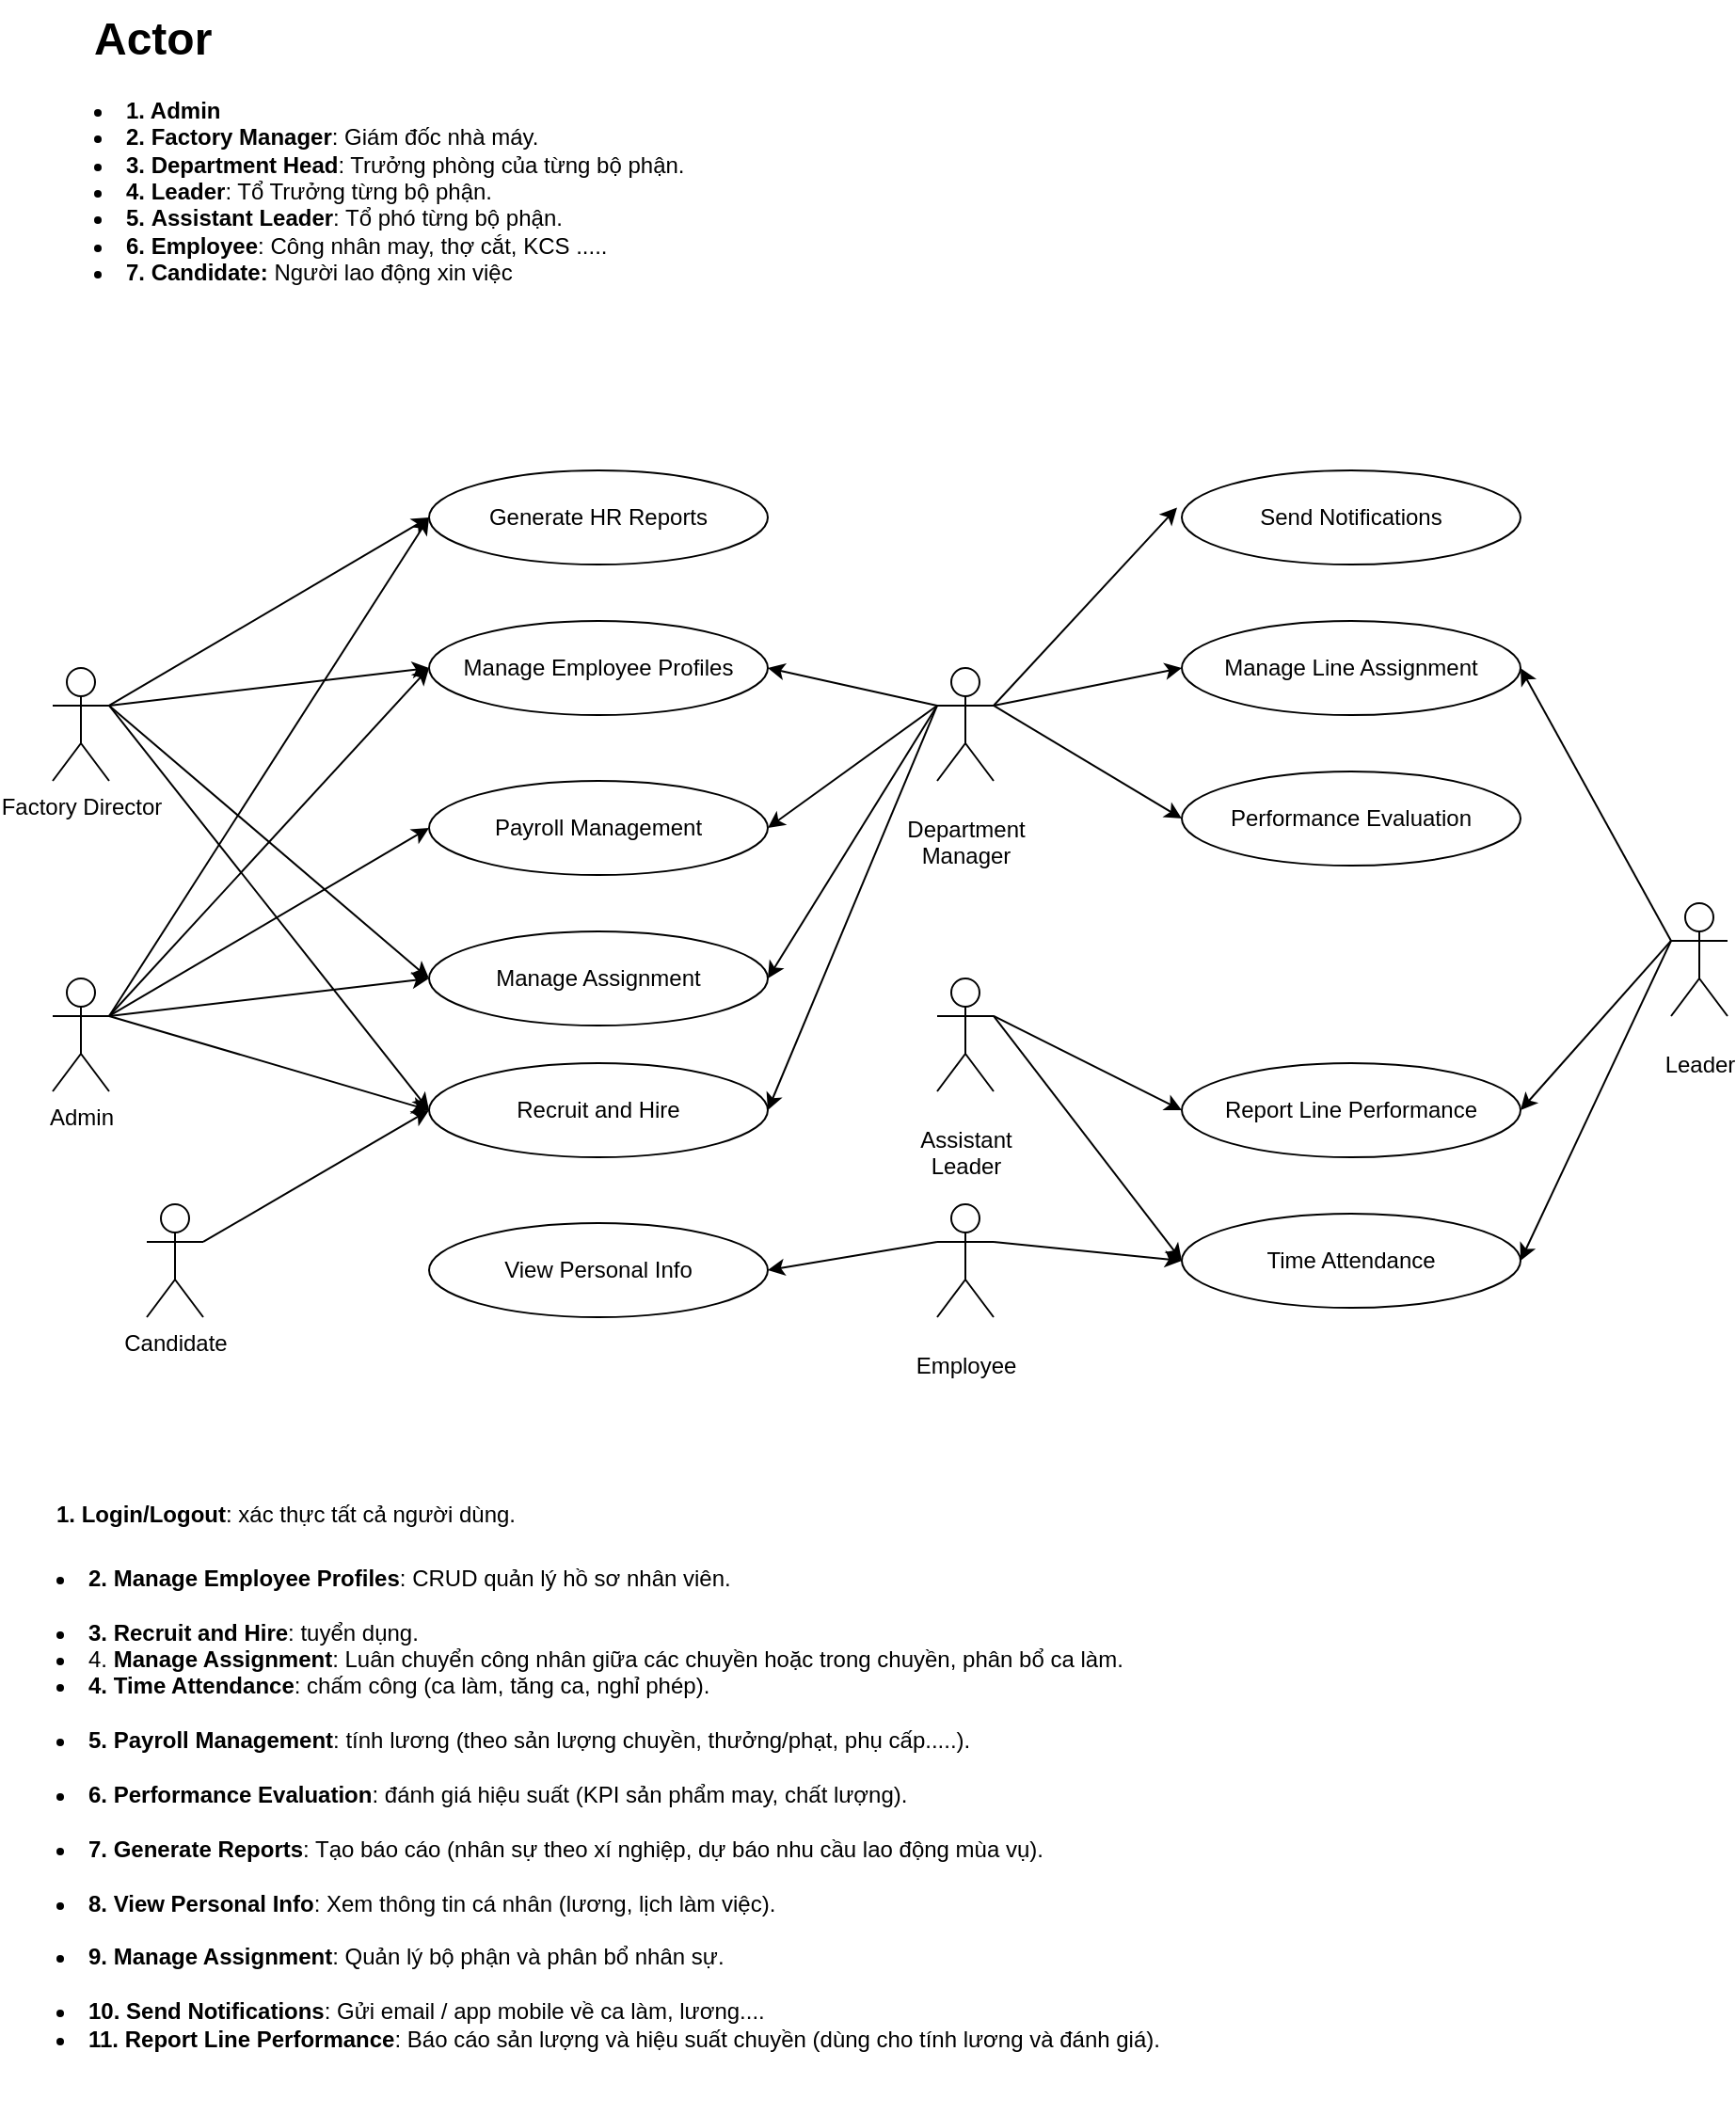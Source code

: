 <mxfile version="28.2.5" pages="2">
  <diagram name="UC1" id="Qdr_kwHjScFgfIdC0VMU">
    <mxGraphModel dx="1773" dy="530" grid="1" gridSize="10" guides="1" tooltips="1" connect="1" arrows="1" fold="1" page="1" pageScale="1" pageWidth="827" pageHeight="1169" math="0" shadow="0">
      <root>
        <mxCell id="0" />
        <mxCell id="1" parent="0" />
        <mxCell id="uj-CHMlZpiFNWq1PhYLO-1" value="Admin" style="shape=umlActor;verticalLabelPosition=bottom;verticalAlign=top;html=1;outlineConnect=0;" parent="1" vertex="1">
          <mxGeometry y="540" width="30" height="60" as="geometry" />
        </mxCell>
        <mxCell id="uj-CHMlZpiFNWq1PhYLO-3" value="&lt;p style=&quot;white-space-collapse: preserve;&quot; dir=&quot;auto&quot;&gt;Recruit and Hire&lt;/p&gt;" style="ellipse;whiteSpace=wrap;html=1;" parent="1" vertex="1">
          <mxGeometry x="200" y="585" width="180" height="50" as="geometry" />
        </mxCell>
        <mxCell id="uj-CHMlZpiFNWq1PhYLO-4" value="&lt;p style=&quot;white-space-collapse: preserve;&quot; dir=&quot;auto&quot;&gt;Manage Employee Profiles&lt;/p&gt;" style="ellipse;whiteSpace=wrap;html=1;" parent="1" vertex="1">
          <mxGeometry x="200" y="350" width="180" height="50" as="geometry" />
        </mxCell>
        <mxCell id="uj-CHMlZpiFNWq1PhYLO-5" value="&lt;p style=&quot;white-space-collapse: preserve;&quot; dir=&quot;auto&quot;&gt;Generate HR Reports&lt;/p&gt;" style="ellipse;whiteSpace=wrap;html=1;" parent="1" vertex="1">
          <mxGeometry x="200" y="270" width="180" height="50" as="geometry" />
        </mxCell>
        <mxCell id="uj-CHMlZpiFNWq1PhYLO-6" value="&lt;p style=&quot;white-space-collapse: preserve;&quot; dir=&quot;auto&quot;&gt;Payroll Management&lt;/p&gt;" style="ellipse;whiteSpace=wrap;html=1;" parent="1" vertex="1">
          <mxGeometry x="200" y="435" width="180" height="50" as="geometry" />
        </mxCell>
        <mxCell id="uj-CHMlZpiFNWq1PhYLO-7" value="" style="endArrow=classic;html=1;rounded=0;entryX=0;entryY=0.5;entryDx=0;entryDy=0;exitX=1;exitY=0.333;exitDx=0;exitDy=0;exitPerimeter=0;" parent="1" source="uj-CHMlZpiFNWq1PhYLO-1" target="uj-CHMlZpiFNWq1PhYLO-4" edge="1">
          <mxGeometry width="50" height="50" relative="1" as="geometry">
            <mxPoint x="60" y="480" as="sourcePoint" />
            <mxPoint x="110" y="430" as="targetPoint" />
          </mxGeometry>
        </mxCell>
        <mxCell id="uj-CHMlZpiFNWq1PhYLO-9" value="" style="endArrow=classic;html=1;rounded=0;entryX=0;entryY=0.5;entryDx=0;entryDy=0;exitX=1;exitY=0.333;exitDx=0;exitDy=0;exitPerimeter=0;" parent="1" source="uj-CHMlZpiFNWq1PhYLO-1" target="uj-CHMlZpiFNWq1PhYLO-3" edge="1">
          <mxGeometry width="50" height="50" relative="1" as="geometry">
            <mxPoint x="70" y="490" as="sourcePoint" />
            <mxPoint x="120" y="440" as="targetPoint" />
          </mxGeometry>
        </mxCell>
        <mxCell id="uj-CHMlZpiFNWq1PhYLO-11" value="" style="endArrow=classic;html=1;rounded=0;exitX=1;exitY=0.333;exitDx=0;exitDy=0;exitPerimeter=0;entryX=0;entryY=0.5;entryDx=0;entryDy=0;" parent="1" source="uj-CHMlZpiFNWq1PhYLO-1" target="uj-CHMlZpiFNWq1PhYLO-5" edge="1">
          <mxGeometry width="50" height="50" relative="1" as="geometry">
            <mxPoint x="350" y="630" as="sourcePoint" />
            <mxPoint x="400" y="580" as="targetPoint" />
          </mxGeometry>
        </mxCell>
        <mxCell id="uj-CHMlZpiFNWq1PhYLO-12" value="" style="endArrow=classic;html=1;rounded=0;exitX=1;exitY=0.333;exitDx=0;exitDy=0;exitPerimeter=0;entryX=0;entryY=0.5;entryDx=0;entryDy=0;" parent="1" source="uj-CHMlZpiFNWq1PhYLO-1" target="uj-CHMlZpiFNWq1PhYLO-6" edge="1">
          <mxGeometry width="50" height="50" relative="1" as="geometry">
            <mxPoint x="350" y="630" as="sourcePoint" />
            <mxPoint x="400" y="580" as="targetPoint" />
          </mxGeometry>
        </mxCell>
        <mxCell id="uj-CHMlZpiFNWq1PhYLO-13" value="Factory Director" style="shape=umlActor;verticalLabelPosition=bottom;verticalAlign=top;html=1;outlineConnect=0;" parent="1" vertex="1">
          <mxGeometry y="375" width="30" height="60" as="geometry" />
        </mxCell>
        <mxCell id="uj-CHMlZpiFNWq1PhYLO-14" value="" style="endArrow=classic;html=1;rounded=0;exitX=1;exitY=0.333;exitDx=0;exitDy=0;exitPerimeter=0;entryX=0;entryY=0.5;entryDx=0;entryDy=0;" parent="1" source="uj-CHMlZpiFNWq1PhYLO-13" target="uj-CHMlZpiFNWq1PhYLO-4" edge="1">
          <mxGeometry width="50" height="50" relative="1" as="geometry">
            <mxPoint x="490" y="510" as="sourcePoint" />
            <mxPoint x="540" y="460" as="targetPoint" />
          </mxGeometry>
        </mxCell>
        <mxCell id="uj-CHMlZpiFNWq1PhYLO-15" value="" style="endArrow=classic;html=1;rounded=0;exitX=1;exitY=0.333;exitDx=0;exitDy=0;exitPerimeter=0;entryX=0;entryY=0.5;entryDx=0;entryDy=0;" parent="1" source="uj-CHMlZpiFNWq1PhYLO-13" target="uj-CHMlZpiFNWq1PhYLO-3" edge="1">
          <mxGeometry width="50" height="50" relative="1" as="geometry">
            <mxPoint x="490" y="510" as="sourcePoint" />
            <mxPoint x="540" y="460" as="targetPoint" />
          </mxGeometry>
        </mxCell>
        <mxCell id="uj-CHMlZpiFNWq1PhYLO-16" value="" style="endArrow=classic;html=1;rounded=0;exitX=1;exitY=0.333;exitDx=0;exitDy=0;exitPerimeter=0;entryX=0;entryY=0.5;entryDx=0;entryDy=0;" parent="1" source="uj-CHMlZpiFNWq1PhYLO-13" target="uj-CHMlZpiFNWq1PhYLO-5" edge="1">
          <mxGeometry width="50" height="50" relative="1" as="geometry">
            <mxPoint x="490" y="510" as="sourcePoint" />
            <mxPoint x="540" y="460" as="targetPoint" />
          </mxGeometry>
        </mxCell>
        <mxCell id="uj-CHMlZpiFNWq1PhYLO-24" value="" style="endArrow=classic;html=1;rounded=0;exitX=1;exitY=0.333;exitDx=0;exitDy=0;exitPerimeter=0;entryX=0;entryY=0.5;entryDx=0;entryDy=0;" parent="1" source="uj-CHMlZpiFNWq1PhYLO-41" target="uj-CHMlZpiFNWq1PhYLO-3" edge="1">
          <mxGeometry width="50" height="50" relative="1" as="geometry">
            <mxPoint x="580" y="350" as="sourcePoint" />
            <mxPoint x="560" y="500" as="targetPoint" />
          </mxGeometry>
        </mxCell>
        <mxCell id="uj-CHMlZpiFNWq1PhYLO-28" value="&lt;p style=&quot;white-space-collapse: preserve;&quot; dir=&quot;auto&quot;&gt;View Personal Info&lt;/p&gt;" style="ellipse;whiteSpace=wrap;html=1;" parent="1" vertex="1">
          <mxGeometry x="200" y="670" width="180" height="50" as="geometry" />
        </mxCell>
        <mxCell id="uj-CHMlZpiFNWq1PhYLO-29" value="&lt;p style=&quot;white-space: pre-wrap;&quot; dir=&quot;auto&quot;&gt;Department Manager&lt;/p&gt;" style="shape=umlActor;verticalLabelPosition=bottom;verticalAlign=top;html=1;outlineConnect=0;" parent="1" vertex="1">
          <mxGeometry x="470" y="375" width="30" height="60" as="geometry" />
        </mxCell>
        <mxCell id="uj-CHMlZpiFNWq1PhYLO-40" value="&lt;p style=&quot;white-space-collapse: preserve;&quot; dir=&quot;auto&quot;&gt;Performance Evaluation&lt;/p&gt;" style="ellipse;whiteSpace=wrap;html=1;" parent="1" vertex="1">
          <mxGeometry x="600" y="430" width="180" height="50" as="geometry" />
        </mxCell>
        <mxCell id="uj-CHMlZpiFNWq1PhYLO-41" value="Candidate" style="shape=umlActor;verticalLabelPosition=bottom;verticalAlign=top;html=1;outlineConnect=0;" parent="1" vertex="1">
          <mxGeometry x="50" y="660" width="30" height="60" as="geometry" />
        </mxCell>
        <mxCell id="uj-CHMlZpiFNWq1PhYLO-48" value="&lt;p style=&quot;white-space-collapse: preserve;&quot; dir=&quot;auto&quot;&gt;Send Notifications&lt;/p&gt;" style="ellipse;whiteSpace=wrap;html=1;" parent="1" vertex="1">
          <mxGeometry x="600" y="270" width="180" height="50" as="geometry" />
        </mxCell>
        <mxCell id="uj-CHMlZpiFNWq1PhYLO-52" value="&lt;h1 style=&quot;margin-top: 0px;&quot;&gt;&lt;strong style=&quot;background-color: transparent; color: light-dark(rgb(0, 0, 0), rgb(255, 255, 255)); font-size: 12px;&quot;&gt;1. Login/Logout&lt;/strong&gt;&lt;span style=&quot;background-color: transparent; color: light-dark(rgb(0, 0, 0), rgb(255, 255, 255)); font-size: 12px; font-weight: normal;&quot;&gt;: xác thực tất cả người dùng.&lt;/span&gt;&lt;/h1&gt;&lt;div&gt;&lt;li&gt;&lt;strong&gt;2. Manage Employee Profiles&lt;/strong&gt;: CRUD quản lý hồ sơ nhân viên.&lt;/li&gt;&lt;br&gt;&lt;li&gt;&lt;strong&gt;3. Recruit and Hire&lt;/strong&gt;: tuyển dụng.&lt;/li&gt;&lt;li&gt;4. &lt;b&gt;Manage Assignment&lt;/b&gt;: Luân chuyển công nhân giữa các chuyền hoặc trong chuyền, phân bổ ca làm.&lt;/li&gt;&lt;li&gt;&lt;strong&gt;4. Time Attendance&lt;/strong&gt;: chấm công (ca làm, tăng ca, nghỉ phép).&lt;/li&gt;&lt;br&gt;&lt;li&gt;&lt;strong&gt;5. Payroll Management&lt;/strong&gt;: tính lương (theo sản lượng chuyền, thưởng/phạt, phụ cấp.....).&lt;/li&gt;&lt;br&gt;&lt;li&gt;&lt;strong&gt;6. Performance Evaluation&lt;/strong&gt;: đánh giá hiệu suất (KPI sản phẩm may, chất lượng).&lt;/li&gt;&lt;br&gt;&lt;li&gt;&lt;strong&gt;7. Generate Reports&lt;/strong&gt;: Tạo báo cáo (nhân sự theo xí nghiệp, dự báo nhu cầu lao động mùa vụ).&lt;/li&gt;&lt;br&gt;&lt;li&gt;&lt;strong&gt;8. View Personal Info&lt;/strong&gt;: Xem thông tin cá nhân (lương, lịch làm việc).&lt;/li&gt;&lt;br&gt;&lt;li&gt;&lt;strong&gt;9. Manage Assignment&lt;/strong&gt;: Quản lý bộ phận và phân bổ nhân sự.&lt;/li&gt;&lt;br&gt;&lt;li&gt;&lt;strong&gt;10. Send Notifications&lt;/strong&gt;: Gửi email / app mobile về ca làm, lương....&lt;/li&gt;&lt;li&gt;&lt;b&gt;11.&amp;nbsp;&lt;/b&gt;&lt;strong style=&quot;background-color: transparent; color: light-dark(rgb(0, 0, 0), rgb(255, 255, 255));&quot;&gt;Report Line Performance&lt;/strong&gt;&lt;span style=&quot;background-color: transparent; color: light-dark(rgb(0, 0, 0), rgb(255, 255, 255));&quot;&gt;: Báo cáo sản lượng và hiệu suất chuyền (dùng cho tính lương và đánh giá).&lt;/span&gt;&lt;/li&gt;&lt;br/&gt;&lt;br/&gt;&lt;h4 dir=&quot;auto&quot;&gt;&lt;/h4&gt;&lt;/div&gt;" style="text;html=1;whiteSpace=wrap;overflow=hidden;rounded=0;" parent="1" vertex="1">
          <mxGeometry y="800" width="640" height="340" as="geometry" />
        </mxCell>
        <mxCell id="uj-CHMlZpiFNWq1PhYLO-53" value="&lt;h1 style=&quot;margin-top: 0px;&quot;&gt;Actor&lt;/h1&gt;&lt;li&gt;&lt;strong&gt;1. Admin&lt;/strong&gt;&lt;/li&gt;&lt;li&gt;&lt;strong&gt;2. Factory Manager&lt;/strong&gt;: Giám đốc nhà máy.&lt;/li&gt;&lt;li&gt;&lt;strong&gt;3. Department Head&lt;/strong&gt;: Trưởng phòng của từng bộ phận.&lt;/li&gt;&lt;li&gt;&lt;strong&gt;4. Leader&lt;/strong&gt;: Tổ Trưởng từng bộ phận.&lt;/li&gt;&lt;li&gt;&lt;strong&gt;5.&amp;nbsp;&lt;/strong&gt;&lt;b&gt;Assistant Leader&lt;/b&gt;: Tổ phó từng bộ phận.&lt;br&gt;&lt;/li&gt;&lt;li&gt;&lt;strong&gt;6. Employee&lt;/strong&gt;: Công nhân may, thợ cắt, KCS .....&lt;/li&gt;&lt;li&gt;&lt;strong&gt;7. Candidate:&lt;/strong&gt;&amp;nbsp;Người lao động xin việc&lt;/li&gt;&lt;p&gt;&lt;br&gt;&lt;br&gt;&lt;br&gt;&lt;br&gt;&lt;br&gt;&lt;/p&gt;&lt;li&gt;&lt;strong&gt;HR Staff (Nhân Viên Nhân Sự)&lt;/strong&gt;: Hỗ trợ hành chính, chấm công.&lt;/li&gt;" style="text;html=1;whiteSpace=wrap;overflow=hidden;rounded=0;" parent="1" vertex="1">
          <mxGeometry x="20" y="20" width="540" height="180" as="geometry" />
        </mxCell>
        <mxCell id="uj-CHMlZpiFNWq1PhYLO-54" value="&lt;p style=&quot;white-space-collapse: preserve;&quot; dir=&quot;auto&quot;&gt;Manage Assignment&lt;/p&gt;" style="ellipse;whiteSpace=wrap;html=1;" parent="1" vertex="1">
          <mxGeometry x="200" y="515" width="180" height="50" as="geometry" />
        </mxCell>
        <mxCell id="uj-CHMlZpiFNWq1PhYLO-55" value="" style="endArrow=classic;html=1;rounded=0;exitX=1;exitY=0.333;exitDx=0;exitDy=0;exitPerimeter=0;entryX=0;entryY=0.5;entryDx=0;entryDy=0;" parent="1" source="uj-CHMlZpiFNWq1PhYLO-1" target="uj-CHMlZpiFNWq1PhYLO-54" edge="1">
          <mxGeometry width="50" height="50" relative="1" as="geometry">
            <mxPoint x="450" y="660" as="sourcePoint" />
            <mxPoint x="500" y="610" as="targetPoint" />
          </mxGeometry>
        </mxCell>
        <mxCell id="uj-CHMlZpiFNWq1PhYLO-56" value="" style="endArrow=classic;html=1;rounded=0;exitX=1;exitY=0.333;exitDx=0;exitDy=0;exitPerimeter=0;entryX=0;entryY=0.5;entryDx=0;entryDy=0;" parent="1" source="uj-CHMlZpiFNWq1PhYLO-13" target="uj-CHMlZpiFNWq1PhYLO-54" edge="1">
          <mxGeometry width="50" height="50" relative="1" as="geometry">
            <mxPoint x="420" y="560" as="sourcePoint" />
            <mxPoint x="470" y="510" as="targetPoint" />
          </mxGeometry>
        </mxCell>
        <mxCell id="uj-CHMlZpiFNWq1PhYLO-57" value="" style="endArrow=classic;html=1;rounded=0;exitX=0;exitY=0.333;exitDx=0;exitDy=0;exitPerimeter=0;entryX=1;entryY=0.5;entryDx=0;entryDy=0;" parent="1" source="uj-CHMlZpiFNWq1PhYLO-29" target="uj-CHMlZpiFNWq1PhYLO-4" edge="1">
          <mxGeometry width="50" height="50" relative="1" as="geometry">
            <mxPoint x="440" y="580" as="sourcePoint" />
            <mxPoint x="490" y="530" as="targetPoint" />
          </mxGeometry>
        </mxCell>
        <mxCell id="uj-CHMlZpiFNWq1PhYLO-58" value="" style="endArrow=classic;html=1;rounded=0;entryX=1;entryY=0.5;entryDx=0;entryDy=0;exitX=0;exitY=0.333;exitDx=0;exitDy=0;exitPerimeter=0;" parent="1" source="uj-CHMlZpiFNWq1PhYLO-29" target="uj-CHMlZpiFNWq1PhYLO-3" edge="1">
          <mxGeometry width="50" height="50" relative="1" as="geometry">
            <mxPoint x="510" y="450" as="sourcePoint" />
            <mxPoint x="490" y="530" as="targetPoint" />
          </mxGeometry>
        </mxCell>
        <mxCell id="uj-CHMlZpiFNWq1PhYLO-61" value="" style="endArrow=classic;html=1;rounded=0;entryX=1;entryY=0.5;entryDx=0;entryDy=0;exitX=0;exitY=0.333;exitDx=0;exitDy=0;exitPerimeter=0;" parent="1" source="uj-CHMlZpiFNWq1PhYLO-29" target="uj-CHMlZpiFNWq1PhYLO-6" edge="1">
          <mxGeometry width="50" height="50" relative="1" as="geometry">
            <mxPoint x="510" y="450" as="sourcePoint" />
            <mxPoint x="490" y="530" as="targetPoint" />
          </mxGeometry>
        </mxCell>
        <mxCell id="uj-CHMlZpiFNWq1PhYLO-62" value="&lt;p style=&quot;white-space-collapse: preserve;&quot; dir=&quot;auto&quot;&gt;Report Line Performance&lt;/p&gt;" style="ellipse;whiteSpace=wrap;html=1;" parent="1" vertex="1">
          <mxGeometry x="600" y="585" width="180" height="50" as="geometry" />
        </mxCell>
        <mxCell id="uj-CHMlZpiFNWq1PhYLO-65" value="&lt;p style=&quot;white-space: pre-wrap;&quot; dir=&quot;auto&quot;&gt;Leader&lt;/p&gt;" style="shape=umlActor;verticalLabelPosition=bottom;verticalAlign=top;html=1;outlineConnect=0;" parent="1" vertex="1">
          <mxGeometry x="860" y="500" width="30" height="60" as="geometry" />
        </mxCell>
        <mxCell id="uj-CHMlZpiFNWq1PhYLO-66" value="&lt;p style=&quot;white-space: pre-wrap;&quot; dir=&quot;auto&quot;&gt;&lt;span style=&quot;background-color: transparent; color: light-dark(rgb(0, 0, 0), rgb(255, 255, 255));&quot;&gt;Assistant &lt;/span&gt;Leader&lt;/p&gt;" style="shape=umlActor;verticalLabelPosition=bottom;verticalAlign=top;html=1;outlineConnect=0;" parent="1" vertex="1">
          <mxGeometry x="470" y="540" width="30" height="60" as="geometry" />
        </mxCell>
        <mxCell id="uj-CHMlZpiFNWq1PhYLO-69" value="&lt;p style=&quot;white-space-collapse: preserve;&quot; dir=&quot;auto&quot;&gt;Manage Line Assignment&lt;/p&gt;" style="ellipse;whiteSpace=wrap;html=1;" parent="1" vertex="1">
          <mxGeometry x="600" y="350" width="180" height="50" as="geometry" />
        </mxCell>
        <mxCell id="uj-CHMlZpiFNWq1PhYLO-70" value="" style="endArrow=classic;html=1;rounded=0;exitX=0;exitY=0.333;exitDx=0;exitDy=0;exitPerimeter=0;entryX=1;entryY=0.5;entryDx=0;entryDy=0;" parent="1" source="uj-CHMlZpiFNWq1PhYLO-29" target="uj-CHMlZpiFNWq1PhYLO-54" edge="1">
          <mxGeometry width="50" height="50" relative="1" as="geometry">
            <mxPoint x="510" y="620" as="sourcePoint" />
            <mxPoint x="560" y="570" as="targetPoint" />
          </mxGeometry>
        </mxCell>
        <mxCell id="uj-CHMlZpiFNWq1PhYLO-71" value="" style="endArrow=classic;html=1;rounded=0;exitX=0;exitY=0.333;exitDx=0;exitDy=0;exitPerimeter=0;entryX=1;entryY=0.5;entryDx=0;entryDy=0;" parent="1" source="uj-CHMlZpiFNWq1PhYLO-65" target="uj-CHMlZpiFNWq1PhYLO-69" edge="1">
          <mxGeometry width="50" height="50" relative="1" as="geometry">
            <mxPoint x="510" y="620" as="sourcePoint" />
            <mxPoint x="560" y="570" as="targetPoint" />
          </mxGeometry>
        </mxCell>
        <mxCell id="uj-CHMlZpiFNWq1PhYLO-72" value="" style="endArrow=classic;html=1;rounded=0;exitX=1;exitY=0.333;exitDx=0;exitDy=0;exitPerimeter=0;entryX=0;entryY=0.5;entryDx=0;entryDy=0;" parent="1" source="uj-CHMlZpiFNWq1PhYLO-29" target="uj-CHMlZpiFNWq1PhYLO-69" edge="1">
          <mxGeometry width="50" height="50" relative="1" as="geometry">
            <mxPoint x="510" y="620" as="sourcePoint" />
            <mxPoint x="560" y="570" as="targetPoint" />
          </mxGeometry>
        </mxCell>
        <mxCell id="uj-CHMlZpiFNWq1PhYLO-73" value="" style="endArrow=classic;html=1;rounded=0;exitX=0;exitY=0.333;exitDx=0;exitDy=0;exitPerimeter=0;entryX=1;entryY=0.5;entryDx=0;entryDy=0;" parent="1" source="uj-CHMlZpiFNWq1PhYLO-65" target="uj-CHMlZpiFNWq1PhYLO-62" edge="1">
          <mxGeometry width="50" height="50" relative="1" as="geometry">
            <mxPoint x="510" y="620" as="sourcePoint" />
            <mxPoint x="560" y="570" as="targetPoint" />
          </mxGeometry>
        </mxCell>
        <mxCell id="uj-CHMlZpiFNWq1PhYLO-74" value="&lt;p style=&quot;white-space-collapse: preserve;&quot; dir=&quot;auto&quot;&gt;Time Attendance&lt;/p&gt;" style="ellipse;whiteSpace=wrap;html=1;" parent="1" vertex="1">
          <mxGeometry x="600" y="665" width="180" height="50" as="geometry" />
        </mxCell>
        <mxCell id="uj-CHMlZpiFNWq1PhYLO-75" value="" style="endArrow=classic;html=1;rounded=0;entryX=1;entryY=0.5;entryDx=0;entryDy=0;exitX=0;exitY=0.333;exitDx=0;exitDy=0;exitPerimeter=0;" parent="1" source="uj-CHMlZpiFNWq1PhYLO-65" target="uj-CHMlZpiFNWq1PhYLO-74" edge="1">
          <mxGeometry width="50" height="50" relative="1" as="geometry">
            <mxPoint x="540" y="630" as="sourcePoint" />
            <mxPoint x="560" y="660" as="targetPoint" />
          </mxGeometry>
        </mxCell>
        <mxCell id="uj-CHMlZpiFNWq1PhYLO-76" value="" style="endArrow=classic;html=1;rounded=0;exitX=1;exitY=0.333;exitDx=0;exitDy=0;exitPerimeter=0;entryX=0;entryY=0.5;entryDx=0;entryDy=0;" parent="1" source="uj-CHMlZpiFNWq1PhYLO-66" target="uj-CHMlZpiFNWq1PhYLO-74" edge="1">
          <mxGeometry width="50" height="50" relative="1" as="geometry">
            <mxPoint x="540" y="760" as="sourcePoint" />
            <mxPoint x="560" y="660" as="targetPoint" />
          </mxGeometry>
        </mxCell>
        <mxCell id="uj-CHMlZpiFNWq1PhYLO-77" value="" style="endArrow=classic;html=1;rounded=0;exitX=1;exitY=0.333;exitDx=0;exitDy=0;exitPerimeter=0;entryX=0;entryY=0.5;entryDx=0;entryDy=0;" parent="1" source="uj-CHMlZpiFNWq1PhYLO-66" target="uj-CHMlZpiFNWq1PhYLO-62" edge="1">
          <mxGeometry width="50" height="50" relative="1" as="geometry">
            <mxPoint x="630" y="660" as="sourcePoint" />
            <mxPoint x="680" y="610" as="targetPoint" />
          </mxGeometry>
        </mxCell>
        <mxCell id="uj-CHMlZpiFNWq1PhYLO-78" value="" style="endArrow=classic;html=1;rounded=0;exitX=1;exitY=0.333;exitDx=0;exitDy=0;exitPerimeter=0;entryX=-0.014;entryY=0.396;entryDx=0;entryDy=0;entryPerimeter=0;" parent="1" source="uj-CHMlZpiFNWq1PhYLO-29" target="uj-CHMlZpiFNWq1PhYLO-48" edge="1">
          <mxGeometry width="50" height="50" relative="1" as="geometry">
            <mxPoint x="630" y="530" as="sourcePoint" />
            <mxPoint x="680" y="480" as="targetPoint" />
          </mxGeometry>
        </mxCell>
        <mxCell id="uj-CHMlZpiFNWq1PhYLO-79" value="&lt;p style=&quot;white-space: pre-wrap;&quot; dir=&quot;auto&quot;&gt;Employee&lt;/p&gt;" style="shape=umlActor;verticalLabelPosition=bottom;verticalAlign=top;html=1;outlineConnect=0;" parent="1" vertex="1">
          <mxGeometry x="470" y="660" width="30" height="60" as="geometry" />
        </mxCell>
        <mxCell id="uj-CHMlZpiFNWq1PhYLO-80" value="" style="endArrow=classic;html=1;rounded=0;exitX=1;exitY=0.333;exitDx=0;exitDy=0;exitPerimeter=0;entryX=0;entryY=0.5;entryDx=0;entryDy=0;" parent="1" source="uj-CHMlZpiFNWq1PhYLO-79" target="uj-CHMlZpiFNWq1PhYLO-74" edge="1">
          <mxGeometry width="50" height="50" relative="1" as="geometry">
            <mxPoint x="740" y="580" as="sourcePoint" />
            <mxPoint x="790" y="530" as="targetPoint" />
          </mxGeometry>
        </mxCell>
        <mxCell id="uj-CHMlZpiFNWq1PhYLO-81" value="" style="endArrow=classic;html=1;rounded=0;exitX=0;exitY=0.333;exitDx=0;exitDy=0;exitPerimeter=0;entryX=1;entryY=0.5;entryDx=0;entryDy=0;" parent="1" source="uj-CHMlZpiFNWq1PhYLO-79" target="uj-CHMlZpiFNWq1PhYLO-28" edge="1">
          <mxGeometry width="50" height="50" relative="1" as="geometry">
            <mxPoint x="740" y="580" as="sourcePoint" />
            <mxPoint x="790" y="530" as="targetPoint" />
          </mxGeometry>
        </mxCell>
        <mxCell id="uj-CHMlZpiFNWq1PhYLO-84" value="" style="endArrow=classic;html=1;rounded=0;exitX=1;exitY=0.333;exitDx=0;exitDy=0;exitPerimeter=0;entryX=0;entryY=0.5;entryDx=0;entryDy=0;" parent="1" source="uj-CHMlZpiFNWq1PhYLO-29" target="uj-CHMlZpiFNWq1PhYLO-40" edge="1">
          <mxGeometry width="50" height="50" relative="1" as="geometry">
            <mxPoint x="750" y="660" as="sourcePoint" />
            <mxPoint x="800" y="610" as="targetPoint" />
          </mxGeometry>
        </mxCell>
      </root>
    </mxGraphModel>
  </diagram>
  <diagram id="qaz9n3oNpfZRe3ziCwYH" name="UC2">
    <mxGraphModel dx="2178" dy="1926" grid="1" gridSize="10" guides="1" tooltips="1" connect="1" arrows="1" fold="1" page="1" pageScale="1" pageWidth="827" pageHeight="1169" math="0" shadow="0">
      <root>
        <mxCell id="0" />
        <mxCell id="1" parent="0" />
        <mxCell id="sOlVFL8N_paAjGiAzF4n-43" style="edgeStyle=orthogonalEdgeStyle;rounded=0;orthogonalLoop=1;jettySize=auto;html=1;exitX=1;exitY=0.333;exitDx=0;exitDy=0;exitPerimeter=0;entryX=0;entryY=0.5;entryDx=0;entryDy=0;strokeColor=#CC0000;" edge="1" parent="1" source="sOlVFL8N_paAjGiAzF4n-1" target="sOlVFL8N_paAjGiAzF4n-19">
          <mxGeometry relative="1" as="geometry">
            <Array as="points">
              <mxPoint x="-380" y="-510" />
              <mxPoint x="-380" y="-775" />
            </Array>
          </mxGeometry>
        </mxCell>
        <mxCell id="sOlVFL8N_paAjGiAzF4n-44" style="edgeStyle=orthogonalEdgeStyle;rounded=0;orthogonalLoop=1;jettySize=auto;html=1;exitX=1;exitY=0.333;exitDx=0;exitDy=0;exitPerimeter=0;entryX=0;entryY=0.5;entryDx=0;entryDy=0;strokeColor=#CC0000;" edge="1" parent="1" source="sOlVFL8N_paAjGiAzF4n-1" target="sOlVFL8N_paAjGiAzF4n-2">
          <mxGeometry relative="1" as="geometry">
            <Array as="points">
              <mxPoint x="-380" y="-510" />
              <mxPoint x="-380" y="-825" />
            </Array>
          </mxGeometry>
        </mxCell>
        <mxCell id="sOlVFL8N_paAjGiAzF4n-48" style="edgeStyle=orthogonalEdgeStyle;rounded=0;orthogonalLoop=1;jettySize=auto;html=1;exitX=1;exitY=0.333;exitDx=0;exitDy=0;exitPerimeter=0;entryX=0;entryY=0.5;entryDx=0;entryDy=0;strokeColor=#CC0000;" edge="1" parent="1" source="sOlVFL8N_paAjGiAzF4n-1" target="sOlVFL8N_paAjGiAzF4n-45">
          <mxGeometry relative="1" as="geometry">
            <Array as="points">
              <mxPoint x="-380" y="-510" />
              <mxPoint x="-380" y="-355" />
            </Array>
          </mxGeometry>
        </mxCell>
        <mxCell id="sOlVFL8N_paAjGiAzF4n-49" style="edgeStyle=orthogonalEdgeStyle;rounded=0;orthogonalLoop=1;jettySize=auto;html=1;exitX=1;exitY=0.333;exitDx=0;exitDy=0;exitPerimeter=0;entryX=0;entryY=0.5;entryDx=0;entryDy=0;strokeColor=#CC0000;" edge="1" parent="1" source="sOlVFL8N_paAjGiAzF4n-1" target="sOlVFL8N_paAjGiAzF4n-15">
          <mxGeometry relative="1" as="geometry">
            <Array as="points">
              <mxPoint x="-380" y="-510" />
              <mxPoint x="-380" y="-405" />
            </Array>
          </mxGeometry>
        </mxCell>
        <mxCell id="sOlVFL8N_paAjGiAzF4n-79" style="edgeStyle=orthogonalEdgeStyle;rounded=0;orthogonalLoop=1;jettySize=auto;html=1;exitX=1;exitY=0.333;exitDx=0;exitDy=0;exitPerimeter=0;entryX=0;entryY=0.5;entryDx=0;entryDy=0;strokeColor=#CC0000;" edge="1" parent="1" source="sOlVFL8N_paAjGiAzF4n-1" target="sOlVFL8N_paAjGiAzF4n-4">
          <mxGeometry relative="1" as="geometry">
            <Array as="points">
              <mxPoint x="-100" y="-510" />
            </Array>
          </mxGeometry>
        </mxCell>
        <mxCell id="sOlVFL8N_paAjGiAzF4n-80" style="edgeStyle=orthogonalEdgeStyle;rounded=0;orthogonalLoop=1;jettySize=auto;html=1;exitX=1;exitY=0.333;exitDx=0;exitDy=0;exitPerimeter=0;entryX=0;entryY=0.5;entryDx=0;entryDy=0;strokeColor=#CC0000;" edge="1" parent="1" source="sOlVFL8N_paAjGiAzF4n-1" target="sOlVFL8N_paAjGiAzF4n-3">
          <mxGeometry relative="1" as="geometry">
            <Array as="points">
              <mxPoint x="-380" y="-510" />
              <mxPoint x="-380" y="-615" />
            </Array>
          </mxGeometry>
        </mxCell>
        <mxCell id="sOlVFL8N_paAjGiAzF4n-81" style="edgeStyle=orthogonalEdgeStyle;rounded=0;orthogonalLoop=1;jettySize=auto;html=1;exitX=1;exitY=0.333;exitDx=0;exitDy=0;exitPerimeter=0;entryX=0;entryY=0.5;entryDx=0;entryDy=0;strokeColor=#CC0000;" edge="1" parent="1" source="sOlVFL8N_paAjGiAzF4n-1" target="sOlVFL8N_paAjGiAzF4n-5">
          <mxGeometry relative="1" as="geometry">
            <Array as="points">
              <mxPoint x="-380" y="-510" />
              <mxPoint x="-380" y="-565" />
            </Array>
          </mxGeometry>
        </mxCell>
        <mxCell id="sOlVFL8N_paAjGiAzF4n-82" style="edgeStyle=orthogonalEdgeStyle;rounded=0;orthogonalLoop=1;jettySize=auto;html=1;exitX=1;exitY=0.333;exitDx=0;exitDy=0;exitPerimeter=0;entryX=0;entryY=0.5;entryDx=0;entryDy=0;strokeColor=#CC0000;" edge="1" parent="1" source="sOlVFL8N_paAjGiAzF4n-1" target="sOlVFL8N_paAjGiAzF4n-17">
          <mxGeometry relative="1" as="geometry">
            <Array as="points">
              <mxPoint x="-380" y="-510" />
              <mxPoint x="-380" y="-455" />
            </Array>
          </mxGeometry>
        </mxCell>
        <mxCell id="sOlVFL8N_paAjGiAzF4n-83" style="edgeStyle=orthogonalEdgeStyle;rounded=0;orthogonalLoop=1;jettySize=auto;html=1;exitX=1;exitY=0.333;exitDx=0;exitDy=0;exitPerimeter=0;entryX=0;entryY=0.5;entryDx=0;entryDy=0;strokeColor=#CC0000;" edge="1" parent="1" source="sOlVFL8N_paAjGiAzF4n-1" target="sOlVFL8N_paAjGiAzF4n-34">
          <mxGeometry relative="1" as="geometry">
            <Array as="points">
              <mxPoint x="-380" y="-510" />
              <mxPoint x="-380" y="-715" />
            </Array>
          </mxGeometry>
        </mxCell>
        <mxCell id="sOlVFL8N_paAjGiAzF4n-1" value="Admin" style="shape=umlActor;verticalLabelPosition=bottom;verticalAlign=top;html=1;outlineConnect=0;strokeColor=#CC0000;" vertex="1" parent="1">
          <mxGeometry x="-460" y="-530" width="30" height="60" as="geometry" />
        </mxCell>
        <mxCell id="sOlVFL8N_paAjGiAzF4n-2" value="&lt;p style=&quot;white-space-collapse: preserve;&quot; dir=&quot;auto&quot;&gt;Recruit and Hire&lt;/p&gt;" style="ellipse;whiteSpace=wrap;html=1;" vertex="1" parent="1">
          <mxGeometry x="-100" y="-850" width="180" height="50" as="geometry" />
        </mxCell>
        <mxCell id="sOlVFL8N_paAjGiAzF4n-3" value="&lt;p style=&quot;white-space-collapse: preserve;&quot; dir=&quot;auto&quot;&gt;Manage Employee Profiles&lt;/p&gt;" style="ellipse;whiteSpace=wrap;html=1;" vertex="1" parent="1">
          <mxGeometry x="-100" y="-640" width="180" height="50" as="geometry" />
        </mxCell>
        <mxCell id="sOlVFL8N_paAjGiAzF4n-4" value="&lt;p style=&quot;white-space-collapse: preserve;&quot; dir=&quot;auto&quot;&gt;Generate HR Reports&lt;/p&gt;" style="ellipse;whiteSpace=wrap;html=1;" vertex="1" parent="1">
          <mxGeometry x="-100" y="-540" width="180" height="50" as="geometry" />
        </mxCell>
        <mxCell id="sOlVFL8N_paAjGiAzF4n-5" value="&lt;p style=&quot;white-space-collapse: preserve;&quot; dir=&quot;auto&quot;&gt;Payroll Management&lt;/p&gt;" style="ellipse;whiteSpace=wrap;html=1;" vertex="1" parent="1">
          <mxGeometry x="-100" y="-590" width="180" height="50" as="geometry" />
        </mxCell>
        <mxCell id="sOlVFL8N_paAjGiAzF4n-10" value="Factory Director" style="shape=umlActor;verticalLabelPosition=bottom;verticalAlign=top;html=1;outlineConnect=0;strokeColor=#000099;" vertex="1" parent="1">
          <mxGeometry x="-320" y="-650" width="30" height="60" as="geometry" />
        </mxCell>
        <mxCell id="sOlVFL8N_paAjGiAzF4n-15" value="&lt;p style=&quot;white-space-collapse: preserve;&quot; dir=&quot;auto&quot;&gt;Manage leave Request&lt;/p&gt;" style="ellipse;whiteSpace=wrap;html=1;" vertex="1" parent="1">
          <mxGeometry x="-106" y="-430" width="180" height="50" as="geometry" />
        </mxCell>
        <mxCell id="sOlVFL8N_paAjGiAzF4n-96" style="edgeStyle=orthogonalEdgeStyle;rounded=0;orthogonalLoop=1;jettySize=auto;html=1;exitX=0;exitY=0.333;exitDx=0;exitDy=0;exitPerimeter=0;entryX=1;entryY=0.5;entryDx=0;entryDy=0;strokeColor=#FF0000;" edge="1" parent="1" source="sOlVFL8N_paAjGiAzF4n-16" target="sOlVFL8N_paAjGiAzF4n-19">
          <mxGeometry relative="1" as="geometry">
            <Array as="points">
              <mxPoint x="300" y="-616" />
              <mxPoint x="300" y="-775" />
            </Array>
          </mxGeometry>
        </mxCell>
        <mxCell id="sOlVFL8N_paAjGiAzF4n-97" style="edgeStyle=orthogonalEdgeStyle;rounded=0;orthogonalLoop=1;jettySize=auto;html=1;exitX=0;exitY=0.333;exitDx=0;exitDy=0;exitPerimeter=0;entryX=1;entryY=0.5;entryDx=0;entryDy=0;strokeColor=#FF0000;" edge="1" parent="1" source="sOlVFL8N_paAjGiAzF4n-16" target="sOlVFL8N_paAjGiAzF4n-2">
          <mxGeometry relative="1" as="geometry">
            <Array as="points">
              <mxPoint x="300" y="-616" />
              <mxPoint x="300" y="-825" />
            </Array>
          </mxGeometry>
        </mxCell>
        <mxCell id="sOlVFL8N_paAjGiAzF4n-98" style="edgeStyle=orthogonalEdgeStyle;rounded=0;orthogonalLoop=1;jettySize=auto;html=1;exitX=0;exitY=0.333;exitDx=0;exitDy=0;exitPerimeter=0;entryX=1;entryY=0.5;entryDx=0;entryDy=0;strokeColor=#FF0000;" edge="1" parent="1" source="sOlVFL8N_paAjGiAzF4n-16" target="sOlVFL8N_paAjGiAzF4n-34">
          <mxGeometry relative="1" as="geometry">
            <Array as="points">
              <mxPoint x="300" y="-616" />
              <mxPoint x="300" y="-715" />
            </Array>
          </mxGeometry>
        </mxCell>
        <mxCell id="sOlVFL8N_paAjGiAzF4n-99" style="edgeStyle=orthogonalEdgeStyle;rounded=0;orthogonalLoop=1;jettySize=auto;html=1;exitX=0;exitY=0.333;exitDx=0;exitDy=0;exitPerimeter=0;strokeColor=#FF0000;" edge="1" parent="1" source="sOlVFL8N_paAjGiAzF4n-16" target="sOlVFL8N_paAjGiAzF4n-4">
          <mxGeometry relative="1" as="geometry">
            <Array as="points">
              <mxPoint x="300" y="-616" />
              <mxPoint x="300" y="-515" />
            </Array>
          </mxGeometry>
        </mxCell>
        <mxCell id="sOlVFL8N_paAjGiAzF4n-100" style="edgeStyle=orthogonalEdgeStyle;rounded=0;orthogonalLoop=1;jettySize=auto;html=1;exitX=0;exitY=0.333;exitDx=0;exitDy=0;exitPerimeter=0;entryX=1;entryY=0.5;entryDx=0;entryDy=0;strokeColor=#FF0000;" edge="1" parent="1" source="sOlVFL8N_paAjGiAzF4n-16" target="sOlVFL8N_paAjGiAzF4n-3">
          <mxGeometry relative="1" as="geometry" />
        </mxCell>
        <mxCell id="sOlVFL8N_paAjGiAzF4n-101" style="edgeStyle=orthogonalEdgeStyle;rounded=0;orthogonalLoop=1;jettySize=auto;html=1;exitX=0;exitY=0.333;exitDx=0;exitDy=0;exitPerimeter=0;entryX=1;entryY=0.5;entryDx=0;entryDy=0;strokeColor=#FF0000;" edge="1" parent="1" source="sOlVFL8N_paAjGiAzF4n-16" target="sOlVFL8N_paAjGiAzF4n-5">
          <mxGeometry relative="1" as="geometry">
            <Array as="points">
              <mxPoint x="300" y="-616" />
              <mxPoint x="300" y="-565" />
            </Array>
          </mxGeometry>
        </mxCell>
        <mxCell id="sOlVFL8N_paAjGiAzF4n-102" style="edgeStyle=orthogonalEdgeStyle;rounded=0;orthogonalLoop=1;jettySize=auto;html=1;exitX=0;exitY=0.333;exitDx=0;exitDy=0;exitPerimeter=0;entryX=1;entryY=0.5;entryDx=0;entryDy=0;strokeColor=#FF0000;" edge="1" parent="1" source="sOlVFL8N_paAjGiAzF4n-16" target="sOlVFL8N_paAjGiAzF4n-20">
          <mxGeometry relative="1" as="geometry">
            <Array as="points">
              <mxPoint x="300" y="-616" />
              <mxPoint x="300" y="-665" />
            </Array>
          </mxGeometry>
        </mxCell>
        <mxCell id="sOlVFL8N_paAjGiAzF4n-103" style="edgeStyle=orthogonalEdgeStyle;rounded=0;orthogonalLoop=1;jettySize=auto;html=1;exitX=0;exitY=0.333;exitDx=0;exitDy=0;exitPerimeter=0;entryX=1;entryY=0.5;entryDx=0;entryDy=0;strokeColor=#FF0000;" edge="1" parent="1" source="sOlVFL8N_paAjGiAzF4n-16" target="sOlVFL8N_paAjGiAzF4n-15">
          <mxGeometry relative="1" as="geometry">
            <Array as="points">
              <mxPoint x="300" y="-616" />
              <mxPoint x="300" y="-405" />
            </Array>
          </mxGeometry>
        </mxCell>
        <mxCell id="sOlVFL8N_paAjGiAzF4n-104" style="edgeStyle=orthogonalEdgeStyle;rounded=0;orthogonalLoop=1;jettySize=auto;html=1;exitX=0;exitY=0.333;exitDx=0;exitDy=0;exitPerimeter=0;entryX=1;entryY=0.5;entryDx=0;entryDy=0;strokeColor=#FF0000;" edge="1" parent="1" source="sOlVFL8N_paAjGiAzF4n-16" target="sOlVFL8N_paAjGiAzF4n-45">
          <mxGeometry relative="1" as="geometry">
            <Array as="points">
              <mxPoint x="300" y="-616" />
              <mxPoint x="300" y="-355" />
            </Array>
          </mxGeometry>
        </mxCell>
        <mxCell id="sOlVFL8N_paAjGiAzF4n-16" value="&lt;p style=&quot;white-space: pre-wrap;&quot; dir=&quot;auto&quot;&gt;Factory Manager&lt;/p&gt;" style="shape=umlActor;verticalLabelPosition=bottom;verticalAlign=top;html=1;outlineConnect=0;" vertex="1" parent="1">
          <mxGeometry x="340" y="-636" width="30" height="60" as="geometry" />
        </mxCell>
        <mxCell id="sOlVFL8N_paAjGiAzF4n-17" value="&lt;p style=&quot;white-space-collapse: preserve;&quot; dir=&quot;auto&quot;&gt;Performance Evaluation&lt;/p&gt;" style="ellipse;whiteSpace=wrap;html=1;" vertex="1" parent="1">
          <mxGeometry x="-100" y="-480" width="180" height="50" as="geometry" />
        </mxCell>
        <mxCell id="sOlVFL8N_paAjGiAzF4n-46" style="edgeStyle=orthogonalEdgeStyle;rounded=0;orthogonalLoop=1;jettySize=auto;html=1;exitX=1;exitY=0.333;exitDx=0;exitDy=0;exitPerimeter=0;entryX=1;entryY=0.5;entryDx=0;entryDy=0;" edge="1" parent="1" source="sOlVFL8N_paAjGiAzF4n-18" target="sOlVFL8N_paAjGiAzF4n-19">
          <mxGeometry relative="1" as="geometry">
            <Array as="points">
              <mxPoint x="150" y="-930" />
              <mxPoint x="150" y="-775" />
            </Array>
          </mxGeometry>
        </mxCell>
        <mxCell id="sOlVFL8N_paAjGiAzF4n-47" style="edgeStyle=orthogonalEdgeStyle;rounded=0;orthogonalLoop=1;jettySize=auto;html=1;exitX=1;exitY=0.333;exitDx=0;exitDy=0;exitPerimeter=0;entryX=1;entryY=0.5;entryDx=0;entryDy=0;" edge="1" parent="1" source="sOlVFL8N_paAjGiAzF4n-18" target="sOlVFL8N_paAjGiAzF4n-2">
          <mxGeometry relative="1" as="geometry" />
        </mxCell>
        <mxCell id="sOlVFL8N_paAjGiAzF4n-18" value="Candidate" style="shape=umlActor;verticalLabelPosition=bottom;verticalAlign=top;html=1;outlineConnect=0;" vertex="1" parent="1">
          <mxGeometry x="-25" y="-950" width="30" height="60" as="geometry" />
        </mxCell>
        <mxCell id="sOlVFL8N_paAjGiAzF4n-19" value="&lt;p style=&quot;white-space-collapse: preserve;&quot; dir=&quot;auto&quot;&gt;Send Notifications&lt;/p&gt;" style="ellipse;whiteSpace=wrap;html=1;" vertex="1" parent="1">
          <mxGeometry x="-100" y="-800" width="180" height="50" as="geometry" />
        </mxCell>
        <mxCell id="sOlVFL8N_paAjGiAzF4n-20" value="&lt;p style=&quot;white-space-collapse: preserve;&quot; dir=&quot;auto&quot;&gt;Manage Line Assignment&lt;/p&gt;" style="ellipse;whiteSpace=wrap;html=1;" vertex="1" parent="1">
          <mxGeometry x="-100" y="-690" width="180" height="50" as="geometry" />
        </mxCell>
        <mxCell id="sOlVFL8N_paAjGiAzF4n-21" value="" style="endArrow=classic;html=1;rounded=0;exitX=1;exitY=0.333;exitDx=0;exitDy=0;exitPerimeter=0;entryX=0;entryY=0.5;entryDx=0;entryDy=0;strokeColor=#CC0000;" edge="1" parent="1" source="sOlVFL8N_paAjGiAzF4n-1" target="sOlVFL8N_paAjGiAzF4n-20">
          <mxGeometry width="50" height="50" relative="1" as="geometry">
            <mxPoint x="150" y="-360" as="sourcePoint" />
            <mxPoint x="200" y="-410" as="targetPoint" />
            <Array as="points">
              <mxPoint x="-380" y="-510" />
              <mxPoint x="-380" y="-590" />
              <mxPoint x="-380" y="-660" />
            </Array>
          </mxGeometry>
        </mxCell>
        <mxCell id="sOlVFL8N_paAjGiAzF4n-27" value="&lt;p style=&quot;white-space: pre-wrap;&quot; dir=&quot;auto&quot;&gt;Manager&lt;/p&gt;" style="shape=umlActor;verticalLabelPosition=bottom;verticalAlign=top;html=1;outlineConnect=0;" vertex="1" parent="1">
          <mxGeometry x="220" y="-480" width="30" height="60" as="geometry" />
        </mxCell>
        <mxCell id="sOlVFL8N_paAjGiAzF4n-34" value="&lt;p style=&quot;white-space-collapse: preserve;&quot; dir=&quot;auto&quot;&gt;Forecast HR Budget&lt;/p&gt;" style="ellipse;whiteSpace=wrap;html=1;" vertex="1" parent="1">
          <mxGeometry x="-100" y="-740" width="180" height="50" as="geometry" />
        </mxCell>
        <mxCell id="sOlVFL8N_paAjGiAzF4n-45" value="&lt;p style=&quot;white-space-collapse: preserve;&quot; dir=&quot;auto&quot;&gt;Time Attendance&lt;/p&gt;" style="ellipse;whiteSpace=wrap;html=1;" vertex="1" parent="1">
          <mxGeometry x="-106" y="-380" width="180" height="50" as="geometry" />
        </mxCell>
        <mxCell id="sOlVFL8N_paAjGiAzF4n-71" value="&lt;p style=&quot;white-space: pre-wrap;&quot; dir=&quot;auto&quot;&gt;Leader&lt;/p&gt;" style="shape=umlActor;verticalLabelPosition=bottom;verticalAlign=top;html=1;outlineConnect=0;" vertex="1" parent="1">
          <mxGeometry x="-240" y="-350" width="30" height="60" as="geometry" />
        </mxCell>
        <mxCell id="sOlVFL8N_paAjGiAzF4n-74" value="" style="endArrow=classic;html=1;rounded=0;entryX=1;entryY=0.5;entryDx=0;entryDy=0;exitX=0;exitY=0.333;exitDx=0;exitDy=0;exitPerimeter=0;" edge="1" parent="1" source="sOlVFL8N_paAjGiAzF4n-27" target="sOlVFL8N_paAjGiAzF4n-4">
          <mxGeometry width="50" height="50" relative="1" as="geometry">
            <mxPoint x="190" y="-580" as="sourcePoint" />
            <mxPoint x="240" y="-630" as="targetPoint" />
          </mxGeometry>
        </mxCell>
        <mxCell id="sOlVFL8N_paAjGiAzF4n-75" value="" style="endArrow=classic;html=1;rounded=0;entryX=1;entryY=0.5;entryDx=0;entryDy=0;exitX=0;exitY=0.333;exitDx=0;exitDy=0;exitPerimeter=0;" edge="1" parent="1" source="sOlVFL8N_paAjGiAzF4n-27" target="sOlVFL8N_paAjGiAzF4n-5">
          <mxGeometry width="50" height="50" relative="1" as="geometry">
            <mxPoint x="190" y="-580" as="sourcePoint" />
            <mxPoint x="240" y="-630" as="targetPoint" />
          </mxGeometry>
        </mxCell>
        <mxCell id="sOlVFL8N_paAjGiAzF4n-76" value="" style="endArrow=classic;html=1;rounded=0;entryX=1;entryY=0.5;entryDx=0;entryDy=0;exitX=0;exitY=0.333;exitDx=0;exitDy=0;exitPerimeter=0;" edge="1" parent="1" source="sOlVFL8N_paAjGiAzF4n-27" target="sOlVFL8N_paAjGiAzF4n-15">
          <mxGeometry width="50" height="50" relative="1" as="geometry">
            <mxPoint x="190" y="-580" as="sourcePoint" />
            <mxPoint x="240" y="-630" as="targetPoint" />
          </mxGeometry>
        </mxCell>
        <mxCell id="sOlVFL8N_paAjGiAzF4n-77" value="" style="endArrow=classic;html=1;rounded=0;entryX=1;entryY=0.5;entryDx=0;entryDy=0;exitX=0;exitY=0.333;exitDx=0;exitDy=0;exitPerimeter=0;" edge="1" parent="1" source="sOlVFL8N_paAjGiAzF4n-27" target="sOlVFL8N_paAjGiAzF4n-45">
          <mxGeometry width="50" height="50" relative="1" as="geometry">
            <mxPoint x="190" y="-480" as="sourcePoint" />
            <mxPoint x="240" y="-530" as="targetPoint" />
          </mxGeometry>
        </mxCell>
        <mxCell id="sOlVFL8N_paAjGiAzF4n-78" value="" style="endArrow=classic;html=1;rounded=0;entryX=1;entryY=0.5;entryDx=0;entryDy=0;exitX=0;exitY=0.333;exitDx=0;exitDy=0;exitPerimeter=0;" edge="1" parent="1" source="sOlVFL8N_paAjGiAzF4n-27" target="sOlVFL8N_paAjGiAzF4n-17">
          <mxGeometry width="50" height="50" relative="1" as="geometry">
            <mxPoint x="190" y="-480" as="sourcePoint" />
            <mxPoint x="240" y="-530" as="targetPoint" />
          </mxGeometry>
        </mxCell>
        <mxCell id="sOlVFL8N_paAjGiAzF4n-87" value="" style="endArrow=classic;html=1;rounded=0;exitX=1;exitY=0.333;exitDx=0;exitDy=0;exitPerimeter=0;entryX=0;entryY=0.5;entryDx=0;entryDy=0;strokeColor=#0000CC;" edge="1" parent="1" source="sOlVFL8N_paAjGiAzF4n-10" target="sOlVFL8N_paAjGiAzF4n-2">
          <mxGeometry width="50" height="50" relative="1" as="geometry">
            <mxPoint x="10" y="-540" as="sourcePoint" />
            <mxPoint x="60" y="-590" as="targetPoint" />
          </mxGeometry>
        </mxCell>
        <mxCell id="sOlVFL8N_paAjGiAzF4n-88" value="" style="endArrow=classic;html=1;rounded=0;entryX=0;entryY=0.5;entryDx=0;entryDy=0;exitX=1;exitY=0.333;exitDx=0;exitDy=0;exitPerimeter=0;strokeColor=#0000CC;" edge="1" parent="1" source="sOlVFL8N_paAjGiAzF4n-10" target="sOlVFL8N_paAjGiAzF4n-19">
          <mxGeometry width="50" height="50" relative="1" as="geometry">
            <mxPoint x="10" y="-540" as="sourcePoint" />
            <mxPoint x="60" y="-590" as="targetPoint" />
          </mxGeometry>
        </mxCell>
        <mxCell id="sOlVFL8N_paAjGiAzF4n-89" value="" style="endArrow=classic;html=1;rounded=0;entryX=0;entryY=0.5;entryDx=0;entryDy=0;exitX=1;exitY=0.333;exitDx=0;exitDy=0;exitPerimeter=0;strokeColor=#0000CC;" edge="1" parent="1" source="sOlVFL8N_paAjGiAzF4n-10" target="sOlVFL8N_paAjGiAzF4n-4">
          <mxGeometry width="50" height="50" relative="1" as="geometry">
            <mxPoint x="10" y="-540" as="sourcePoint" />
            <mxPoint x="60" y="-590" as="targetPoint" />
          </mxGeometry>
        </mxCell>
        <mxCell id="sOlVFL8N_paAjGiAzF4n-90" value="" style="endArrow=classic;html=1;rounded=0;entryX=0;entryY=0.5;entryDx=0;entryDy=0;exitX=1;exitY=0.333;exitDx=0;exitDy=0;exitPerimeter=0;strokeColor=#0000CC;" edge="1" parent="1" source="sOlVFL8N_paAjGiAzF4n-10" target="sOlVFL8N_paAjGiAzF4n-3">
          <mxGeometry width="50" height="50" relative="1" as="geometry">
            <mxPoint x="10" y="-540" as="sourcePoint" />
            <mxPoint x="60" y="-590" as="targetPoint" />
          </mxGeometry>
        </mxCell>
        <mxCell id="sOlVFL8N_paAjGiAzF4n-91" value="" style="endArrow=classic;html=1;rounded=0;entryX=0;entryY=0.5;entryDx=0;entryDy=0;exitX=1;exitY=0.333;exitDx=0;exitDy=0;exitPerimeter=0;strokeColor=#0000CC;" edge="1" parent="1" source="sOlVFL8N_paAjGiAzF4n-10" target="sOlVFL8N_paAjGiAzF4n-34">
          <mxGeometry width="50" height="50" relative="1" as="geometry">
            <mxPoint x="10" y="-540" as="sourcePoint" />
            <mxPoint x="60" y="-590" as="targetPoint" />
          </mxGeometry>
        </mxCell>
        <mxCell id="sOlVFL8N_paAjGiAzF4n-92" value="" style="endArrow=classic;html=1;rounded=0;entryX=0;entryY=0.5;entryDx=0;entryDy=0;exitX=1;exitY=0.333;exitDx=0;exitDy=0;exitPerimeter=0;strokeColor=#0000CC;" edge="1" parent="1" source="sOlVFL8N_paAjGiAzF4n-10" target="sOlVFL8N_paAjGiAzF4n-5">
          <mxGeometry width="50" height="50" relative="1" as="geometry">
            <mxPoint x="-180" y="-680" as="sourcePoint" />
            <mxPoint x="60" y="-590" as="targetPoint" />
          </mxGeometry>
        </mxCell>
        <mxCell id="sOlVFL8N_paAjGiAzF4n-93" value="" style="endArrow=classic;html=1;rounded=0;entryX=0;entryY=0.5;entryDx=0;entryDy=0;exitX=1;exitY=0.333;exitDx=0;exitDy=0;exitPerimeter=0;strokeColor=#0000CC;" edge="1" parent="1" source="sOlVFL8N_paAjGiAzF4n-10" target="sOlVFL8N_paAjGiAzF4n-20">
          <mxGeometry width="50" height="50" relative="1" as="geometry">
            <mxPoint x="10" y="-540" as="sourcePoint" />
            <mxPoint x="60" y="-590" as="targetPoint" />
          </mxGeometry>
        </mxCell>
        <mxCell id="sOlVFL8N_paAjGiAzF4n-106" value="" style="endArrow=classic;html=1;rounded=0;exitX=1;exitY=0.333;exitDx=0;exitDy=0;exitPerimeter=0;entryX=0;entryY=0.5;entryDx=0;entryDy=0;" edge="1" parent="1" source="sOlVFL8N_paAjGiAzF4n-71" target="sOlVFL8N_paAjGiAzF4n-15">
          <mxGeometry width="50" height="50" relative="1" as="geometry">
            <mxPoint x="60" y="-360" as="sourcePoint" />
            <mxPoint x="110" y="-410" as="targetPoint" />
          </mxGeometry>
        </mxCell>
        <mxCell id="sOlVFL8N_paAjGiAzF4n-107" value="" style="endArrow=classic;html=1;rounded=0;exitX=1;exitY=0.333;exitDx=0;exitDy=0;exitPerimeter=0;entryX=0;entryY=0.5;entryDx=0;entryDy=0;" edge="1" parent="1" source="sOlVFL8N_paAjGiAzF4n-71" target="sOlVFL8N_paAjGiAzF4n-45">
          <mxGeometry width="50" height="50" relative="1" as="geometry">
            <mxPoint x="60" y="-360" as="sourcePoint" />
            <mxPoint x="110" y="-410" as="targetPoint" />
          </mxGeometry>
        </mxCell>
        <mxCell id="sOlVFL8N_paAjGiAzF4n-108" value="&lt;p style=&quot;white-space-collapse: preserve;&quot; dir=&quot;auto&quot;&gt;View Personal Info&lt;/p&gt;" style="ellipse;whiteSpace=wrap;html=1;" vertex="1" parent="1">
          <mxGeometry x="-106" y="-320" width="180" height="50" as="geometry" />
        </mxCell>
        <mxCell id="sOlVFL8N_paAjGiAzF4n-109" value="&lt;p style=&quot;white-space: pre-wrap;&quot; dir=&quot;auto&quot;&gt;Working&lt;/p&gt;" style="shape=umlActor;verticalLabelPosition=bottom;verticalAlign=top;html=1;outlineConnect=0;" vertex="1" parent="1">
          <mxGeometry x="170" y="-350" width="30" height="60" as="geometry" />
        </mxCell>
        <mxCell id="sOlVFL8N_paAjGiAzF4n-110" value="" style="endArrow=classic;html=1;rounded=0;exitX=0;exitY=0.333;exitDx=0;exitDy=0;exitPerimeter=0;entryX=1;entryY=0.5;entryDx=0;entryDy=0;" edge="1" parent="1" source="sOlVFL8N_paAjGiAzF4n-109" target="sOlVFL8N_paAjGiAzF4n-45">
          <mxGeometry width="50" height="50" relative="1" as="geometry">
            <mxPoint x="60" y="-510" as="sourcePoint" />
            <mxPoint x="110" y="-560" as="targetPoint" />
          </mxGeometry>
        </mxCell>
        <mxCell id="sOlVFL8N_paAjGiAzF4n-111" value="" style="endArrow=classic;html=1;rounded=0;exitX=0;exitY=0.333;exitDx=0;exitDy=0;exitPerimeter=0;entryX=1;entryY=0.5;entryDx=0;entryDy=0;" edge="1" parent="1" source="sOlVFL8N_paAjGiAzF4n-109" target="sOlVFL8N_paAjGiAzF4n-108">
          <mxGeometry width="50" height="50" relative="1" as="geometry">
            <mxPoint x="60" y="-510" as="sourcePoint" />
            <mxPoint x="110" y="-560" as="targetPoint" />
          </mxGeometry>
        </mxCell>
      </root>
    </mxGraphModel>
  </diagram>
</mxfile>
